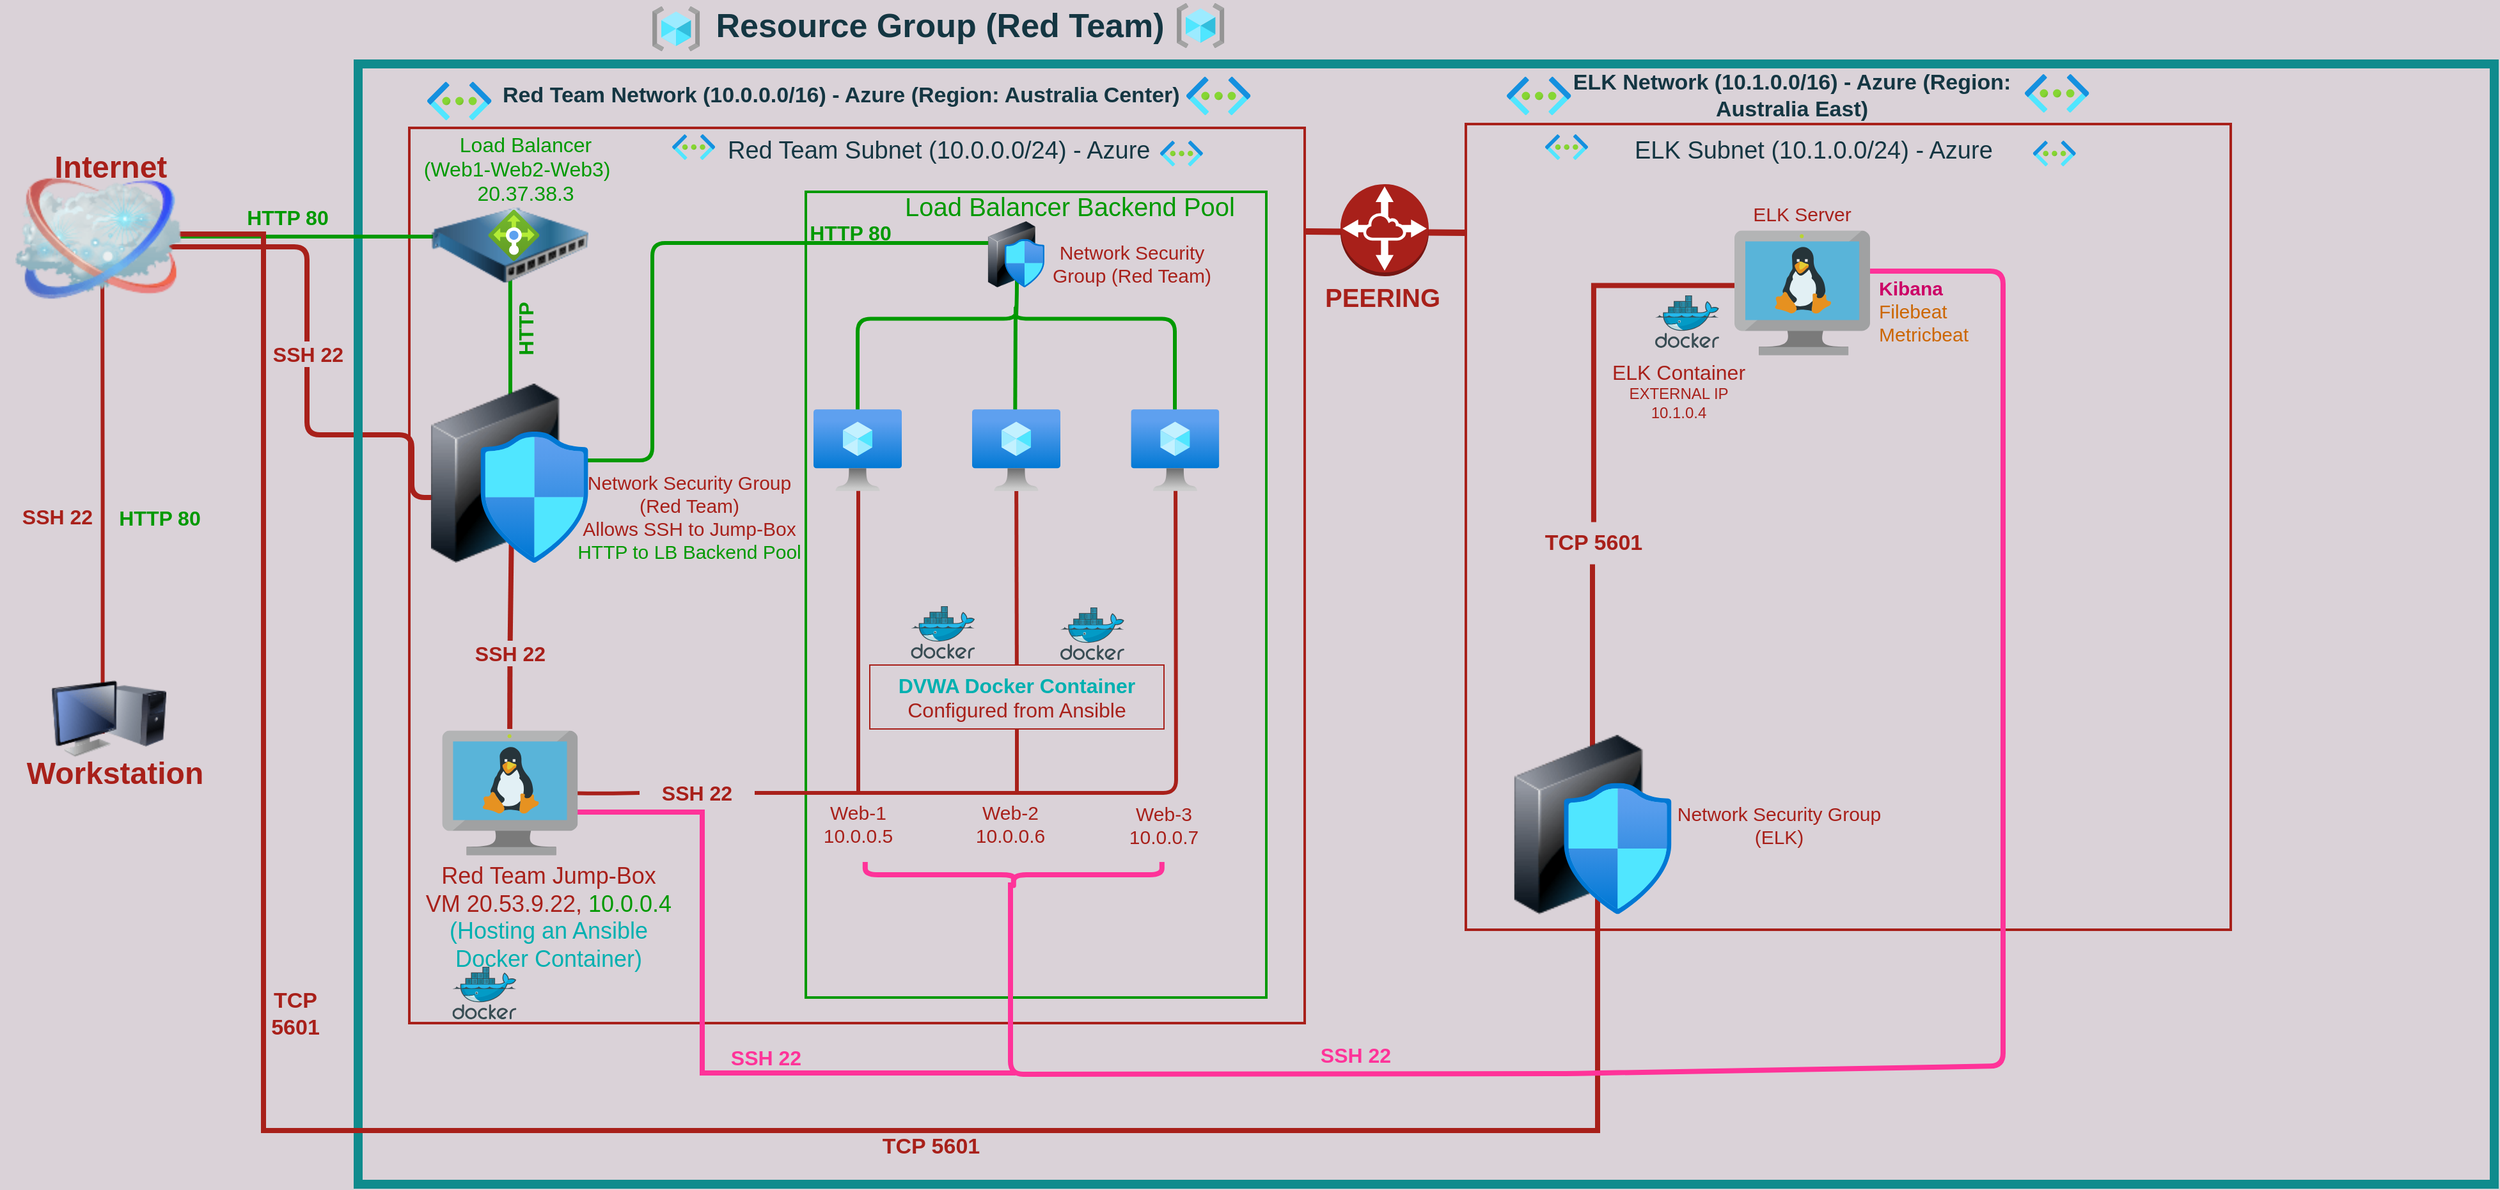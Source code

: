 <mxfile version="15.0.6" type="device"><diagram name="Page-1" id="822b0af5-4adb-64df-f703-e8dfc1f81529"><mxGraphModel dx="1426" dy="801" grid="0" gridSize="10" guides="1" tooltips="1" connect="1" arrows="1" fold="1" page="1" pageScale="1" pageWidth="1100" pageHeight="850" background="#DAD2D8" math="0" shadow="0"><root><mxCell id="0"/><mxCell id="1" parent="0"/><mxCell id="7EcsD-No5fz2OH6fAmy--3" style="edgeStyle=orthogonalEdgeStyle;rounded=0;sketch=0;orthogonalLoop=1;jettySize=auto;html=1;strokeWidth=3;startArrow=none;startFill=0;strokeColor=#A8201A;fontColor=#143642;labelBackgroundColor=#DAD2D8;exitX=0.446;exitY=-0.127;exitDx=0;exitDy=0;exitPerimeter=0;endArrow=none;endFill=0;" parent="1" source="7EcsD-No5fz2OH6fAmy--156" edge="1"><mxGeometry relative="1" as="geometry"><mxPoint x="80" y="200" as="targetPoint"/></mxGeometry></mxCell><mxCell id="7EcsD-No5fz2OH6fAmy--1" value="" style="image;html=1;image=img/lib/clip_art/computers/Monitor_Tower_128x128.png;rounded=0;sketch=0;fillColor=#FAE5C7;strokeColor=#0F8B8D;fontColor=#143642;labelBackgroundColor=#DAD2D8;" parent="1" vertex="1"><mxGeometry x="40" y="522" width="90" height="100" as="geometry"/></mxCell><mxCell id="7EcsD-No5fz2OH6fAmy--146" style="edgeStyle=orthogonalEdgeStyle;curved=0;rounded=1;sketch=0;orthogonalLoop=1;jettySize=auto;html=1;fontColor=#A8201A;strokeColor=#A8201A;strokeWidth=4;fillColor=#FAE5C7;startArrow=none;" parent="1" source="7EcsD-No5fz2OH6fAmy--126" target="7EcsD-No5fz2OH6fAmy--133" edge="1"><mxGeometry relative="1" as="geometry"><mxPoint x="140" y="203.067" as="sourcePoint"/><mxPoint x="322" y="426" as="targetPoint"/><Array as="points"><mxPoint x="240" y="350"/><mxPoint x="322" y="350"/><mxPoint x="322" y="399"/></Array></mxGeometry></mxCell><mxCell id="7EcsD-No5fz2OH6fAmy--4" value="" style="rounded=0;whiteSpace=wrap;html=1;sketch=0;fillColor=none;strokeWidth=7;strokeColor=#0F8B8D;fontColor=#143642;" parent="1" vertex="1"><mxGeometry x="280" y="60" width="1670" height="876" as="geometry"/></mxCell><mxCell id="7EcsD-No5fz2OH6fAmy--6" value="" style="rounded=0;whiteSpace=wrap;html=1;sketch=0;strokeWidth=2;fillColor=none;fontColor=#143642;strokeColor=#A8201A;" parent="1" vertex="1"><mxGeometry x="320" y="110" width="700" height="700" as="geometry"/></mxCell><mxCell id="7EcsD-No5fz2OH6fAmy--11" value="&lt;font size=&quot;1&quot;&gt;&lt;b style=&quot;font-size: 26px&quot;&gt;Resource Group (Red Team)&lt;/b&gt;&lt;/font&gt;" style="text;html=1;strokeColor=none;fillColor=none;align=center;verticalAlign=middle;whiteSpace=wrap;rounded=0;sketch=0;fontColor=#143642;" parent="1" vertex="1"><mxGeometry x="430" y="10" width="610" height="40" as="geometry"/></mxCell><mxCell id="7EcsD-No5fz2OH6fAmy--12" value="" style="aspect=fixed;html=1;points=[];align=center;image;fontSize=12;image=img/lib/azure2/general/Resource_Groups.svg;rounded=0;sketch=0;fillColor=#FAE5C7;strokeColor=#0F8B8D;fontColor=#143642;labelBackgroundColor=#DAD2D8;" parent="1" vertex="1"><mxGeometry x="920" y="12.5" width="37.19" height="35" as="geometry"/></mxCell><mxCell id="7EcsD-No5fz2OH6fAmy--13" value="" style="aspect=fixed;html=1;points=[];align=center;image;fontSize=12;image=img/lib/azure2/general/Resource_Groups.svg;rounded=0;sketch=0;fillColor=#FAE5C7;strokeColor=#0F8B8D;fontColor=#143642;labelBackgroundColor=#DAD2D8;" parent="1" vertex="1"><mxGeometry x="510" y="15" width="37.19" height="35" as="geometry"/></mxCell><mxCell id="7EcsD-No5fz2OH6fAmy--15" value="&lt;font&gt;&lt;span style=&quot;font-size: 17px&quot;&gt;&lt;b&gt;Red Team Network (10.0.0.0/16) - Azure (Region: Australia&amp;nbsp;Center)&lt;/b&gt;&lt;/span&gt;&lt;/font&gt;" style="text;html=1;strokeColor=none;fillColor=none;align=left;verticalAlign=middle;whiteSpace=wrap;rounded=0;sketch=0;fontColor=#143642;" parent="1" vertex="1"><mxGeometry x="391" y="60" width="553.88" height="50" as="geometry"/></mxCell><mxCell id="7EcsD-No5fz2OH6fAmy--16" value="" style="aspect=fixed;html=1;points=[];align=center;image;fontSize=12;image=img/lib/azure2/networking/Virtual_Networks.svg;rounded=0;sketch=0;fillColor=#FAE5C7;strokeColor=#0F8B8D;fontColor=#143642;labelBackgroundColor=#DAD2D8;" parent="1" vertex="1"><mxGeometry x="334.0" y="74" width="50.25" height="30" as="geometry"/></mxCell><mxCell id="7EcsD-No5fz2OH6fAmy--17" value="" style="aspect=fixed;html=1;points=[];align=center;image;fontSize=12;image=img/lib/azure2/networking/Virtual_Networks.svg;rounded=0;sketch=0;fillColor=#FAE5C7;strokeColor=#0F8B8D;fontColor=#143642;labelBackgroundColor=#DAD2D8;" parent="1" vertex="1"><mxGeometry x="927.44" y="70" width="50.25" height="30" as="geometry"/></mxCell><mxCell id="7EcsD-No5fz2OH6fAmy--18" value="&lt;font style=&quot;font-size: 19px&quot;&gt;Red Team Subnet (10.0.0.0/24) - Azure&lt;/font&gt;" style="text;whiteSpace=wrap;html=1;fontColor=#143642;" parent="1" vertex="1"><mxGeometry x="567.44" y="110" width="360" height="30" as="geometry"/></mxCell><mxCell id="7EcsD-No5fz2OH6fAmy--20" value="" style="aspect=fixed;html=1;points=[];align=center;image;fontSize=12;image=img/lib/azure2/networking/Virtual_Networks.svg;rounded=0;sketch=0;fillColor=#FAE5C7;strokeColor=#0F8B8D;fontColor=#143642;labelBackgroundColor=#DAD2D8;" parent="1" vertex="1"><mxGeometry x="525.56" y="115" width="33.5" height="20" as="geometry"/></mxCell><mxCell id="7EcsD-No5fz2OH6fAmy--21" value="" style="aspect=fixed;html=1;points=[];align=center;image;fontSize=12;image=img/lib/azure2/networking/Virtual_Networks.svg;rounded=0;sketch=0;fillColor=#FAE5C7;strokeColor=#0F8B8D;fontColor=#143642;labelBackgroundColor=#DAD2D8;" parent="1" vertex="1"><mxGeometry x="906.94" y="120" width="33.5" height="20" as="geometry"/></mxCell><object label="" id="7EcsD-No5fz2OH6fAmy--37"><mxCell style="edgeStyle=orthogonalEdgeStyle;curved=0;rounded=1;sketch=0;orthogonalLoop=1;jettySize=auto;html=1;strokeWidth=3;startArrow=none;startFill=0;endArrow=none;endFill=0;startSize=11;endSize=12;targetPerimeterSpacing=-3;sourcePerimeterSpacing=0;fontColor=#143642;fillColor=#FAE5C7;labelBackgroundColor=#DAD2D8;strokeColor=#009900;" parent="1" edge="1"><mxGeometry relative="1" as="geometry"><mxPoint x="338.59" y="195" as="sourcePoint"/><mxPoint x="141" y="195" as="targetPoint"/><Array as="points"><mxPoint x="300" y="195"/><mxPoint x="300" y="195"/></Array></mxGeometry></mxCell></object><mxCell id="7EcsD-No5fz2OH6fAmy--39" value="&lt;font style=&quot;font-size: 15px&quot;&gt;&lt;font color=&quot;#a8201a&quot;&gt;Network Security Group (Red Team)&lt;/font&gt;&lt;br&gt;&lt;font color=&quot;#a8201a&quot;&gt;Allows SSH to Jump-Box&lt;/font&gt;&lt;br&gt;&lt;font color=&quot;#009900&quot;&gt;HTTP to LB Backend Pool&lt;/font&gt;&lt;br&gt;&lt;/font&gt;" style="text;html=1;strokeColor=none;align=center;verticalAlign=middle;whiteSpace=wrap;rounded=0;sketch=0;fontColor=#143642;" parent="1" vertex="1"><mxGeometry x="442.27" y="344" width="194.09" height="140" as="geometry"/></mxCell><mxCell id="7EcsD-No5fz2OH6fAmy--40" style="edgeStyle=orthogonalEdgeStyle;curved=0;rounded=1;sketch=0;orthogonalLoop=1;jettySize=auto;html=1;startArrow=none;startFill=0;endArrow=none;endFill=0;startSize=11;endSize=12;sourcePerimeterSpacing=-54;targetPerimeterSpacing=-2;strokeWidth=3;fontColor=#143642;fillColor=#FAE5C7;labelBackgroundColor=#DAD2D8;strokeColor=#009900;" parent="1" edge="1"><mxGeometry relative="1" as="geometry"><mxPoint x="399.0" y="324" as="targetPoint"/><mxPoint x="398.87" y="191" as="sourcePoint"/><Array as="points"><mxPoint x="399" y="230"/><mxPoint x="399" y="230"/></Array></mxGeometry></mxCell><mxCell id="7EcsD-No5fz2OH6fAmy--48" value="" style="group;fontColor=#143642;" parent="1" vertex="1" connectable="0"><mxGeometry x="337.44" y="147" width="122.56" height="110" as="geometry"/></mxCell><mxCell id="7EcsD-No5fz2OH6fAmy--49" value="" style="image;html=1;image=img/lib/clip_art/networking/power_distribution_unit_128x128.png;rounded=0;sketch=0;fillColor=#FAE5C7;strokeColor=#0F8B8D;fontColor=#143642;labelBackgroundColor=#DAD2D8;" parent="7EcsD-No5fz2OH6fAmy--48" vertex="1"><mxGeometry width="122.56" height="110" as="geometry"/></mxCell><mxCell id="7EcsD-No5fz2OH6fAmy--50" value="" style="aspect=fixed;html=1;points=[];align=center;image;fontSize=12;image=img/lib/azure2/networking/Load_Balancers.svg;rounded=0;sketch=0;fillColor=#FAE5C7;strokeColor=#0F8B8D;fontColor=#143642;labelBackgroundColor=#DAD2D8;" parent="7EcsD-No5fz2OH6fAmy--48" vertex="1"><mxGeometry x="44.28" y="27" width="40" height="40" as="geometry"/></mxCell><mxCell id="7EcsD-No5fz2OH6fAmy--59" value="" style="rounded=0;whiteSpace=wrap;html=1;sketch=0;fillColor=none;strokeWidth=2;fontColor=#143642;strokeColor=#009900;" parent="1" vertex="1"><mxGeometry x="630" y="160" width="360" height="630" as="geometry"/></mxCell><mxCell id="7EcsD-No5fz2OH6fAmy--60" value="&lt;font style=&quot;font-size: 20px&quot; color=&quot;#009900&quot;&gt;Load Balancer Backend Pool&lt;/font&gt;" style="text;html=1;strokeColor=none;fillColor=none;align=center;verticalAlign=middle;whiteSpace=wrap;rounded=0;sketch=0;fontColor=#143642;" parent="1" vertex="1"><mxGeometry x="600" y="161" width="472.56" height="20" as="geometry"/></mxCell><mxCell id="7EcsD-No5fz2OH6fAmy--90" style="edgeStyle=orthogonalEdgeStyle;curved=0;rounded=1;sketch=0;jumpSize=9;orthogonalLoop=1;jettySize=auto;html=1;endArrow=none;endFill=0;startSize=9;endSize=6;targetPerimeterSpacing=23;strokeWidth=3;strokeColor=#A8201A;fontColor=#143642;labelBackgroundColor=#DAD2D8;startArrow=none;" parent="1" source="7EcsD-No5fz2OH6fAmy--134" edge="1"><mxGeometry relative="1" as="geometry"><mxPoint x="437.72" y="630.04" as="sourcePoint"/><mxPoint x="919" y="380" as="targetPoint"/></mxGeometry></mxCell><mxCell id="7EcsD-No5fz2OH6fAmy--96" value="" style="shape=curlyBracket;whiteSpace=wrap;html=1;rounded=1;flipH=1;sketch=0;fontColor=#143642;strokeWidth=3;rotation=-90;size=0.122;fillColor=#009900;strokeColor=#009900;" parent="1" vertex="1"><mxGeometry x="748.25" y="170.25" width="92.5" height="248" as="geometry"/></mxCell><mxCell id="7EcsD-No5fz2OH6fAmy--98" style="edgeStyle=orthogonalEdgeStyle;curved=0;rounded=1;sketch=0;orthogonalLoop=1;jettySize=auto;html=1;entryX=0.1;entryY=0.5;entryDx=0;entryDy=0;entryPerimeter=0;fontColor=#143642;strokeWidth=3;fillColor=#FAE5C7;endArrow=none;endFill=0;labelBackgroundColor=#DAD2D8;strokeColor=#009900;" parent="1" edge="1"><mxGeometry relative="1" as="geometry"><mxPoint x="458" y="370.04" as="sourcePoint"/><mxPoint x="794.5" y="257.25" as="targetPoint"/><Array as="points"><mxPoint x="510" y="370"/><mxPoint x="510" y="200"/><mxPoint x="795" y="200"/><mxPoint x="795" y="240"/></Array></mxGeometry></mxCell><mxCell id="7EcsD-No5fz2OH6fAmy--106" value="" style="endArrow=none;html=1;fontColor=#143642;strokeWidth=3;fillColor=#FAE5C7;labelBackgroundColor=#DAD2D8;strokeColor=#009900;" parent="1" edge="1"><mxGeometry width="50" height="50" relative="1" as="geometry"><mxPoint x="793.633" y="338" as="sourcePoint"/><mxPoint x="794" y="250" as="targetPoint"/></mxGeometry></mxCell><mxCell id="7EcsD-No5fz2OH6fAmy--107" value="" style="endArrow=none;html=1;fontColor=#143642;strokeColor=#A8201A;strokeWidth=3;fillColor=#FAE5C7;labelBackgroundColor=#DAD2D8;startArrow=none;" parent="1" source="7EcsD-No5fz2OH6fAmy--153" target="7EcsD-No5fz2OH6fAmy--110" edge="1"><mxGeometry width="50" height="50" relative="1" as="geometry"><mxPoint x="795" y="630" as="sourcePoint"/><mxPoint x="798.25" y="400" as="targetPoint"/></mxGeometry></mxCell><mxCell id="7EcsD-No5fz2OH6fAmy--108" value="" style="endArrow=none;html=1;fontColor=#143642;strokeColor=#A8201A;strokeWidth=3;fillColor=#FAE5C7;labelBackgroundColor=#DAD2D8;" parent="1" edge="1"><mxGeometry width="50" height="50" relative="1" as="geometry"><mxPoint x="671" y="630" as="sourcePoint"/><mxPoint x="671" y="390" as="targetPoint"/></mxGeometry></mxCell><mxCell id="ZQ7K0Y-c0ayzpKiLojqG-22" style="edgeStyle=orthogonalEdgeStyle;rounded=0;orthogonalLoop=1;jettySize=auto;html=1;strokeColor=#FF3399;strokeWidth=4;exitX=0.984;exitY=0.541;exitDx=0;exitDy=0;exitPerimeter=0;endArrow=none;endFill=0;" edge="1" parent="1"><mxGeometry relative="1" as="geometry"><mxPoint x="794" y="849" as="targetPoint"/><mxPoint x="445.024" y="634.998" as="sourcePoint"/><Array as="points"><mxPoint x="445" y="645"/><mxPoint x="549" y="645"/><mxPoint x="549" y="849"/></Array></mxGeometry></mxCell><mxCell id="7EcsD-No5fz2OH6fAmy--109" value="" style="aspect=fixed;html=1;points=[];align=center;image;fontSize=12;image=img/lib/azure2/compute/Virtual_Machine.svg;rounded=0;sketch=0;strokeWidth=2;fillColor=#FAE5C7;strokeColor=#0F8B8D;fontColor=#143642;labelBackgroundColor=#DAD2D8;" parent="1" vertex="1"><mxGeometry x="636" y="330" width="69" height="64" as="geometry"/></mxCell><mxCell id="7EcsD-No5fz2OH6fAmy--110" value="" style="aspect=fixed;html=1;points=[];align=center;image;fontSize=12;image=img/lib/azure2/compute/Virtual_Machine.svg;rounded=0;sketch=0;strokeWidth=2;fillColor=#FAE5C7;strokeColor=#0F8B8D;fontColor=#143642;labelBackgroundColor=#DAD2D8;" parent="1" vertex="1"><mxGeometry x="760" y="330" width="69" height="64" as="geometry"/></mxCell><mxCell id="7EcsD-No5fz2OH6fAmy--111" value="" style="aspect=fixed;html=1;points=[];align=center;image;fontSize=12;image=img/lib/azure2/compute/Virtual_Machine.svg;rounded=0;sketch=0;strokeWidth=2;fillColor=#FAE5C7;strokeColor=#0F8B8D;fontColor=#143642;labelBackgroundColor=#DAD2D8;" parent="1" vertex="1"><mxGeometry x="884.19" y="330" width="69" height="64" as="geometry"/></mxCell><mxCell id="7EcsD-No5fz2OH6fAmy--112" value="" style="aspect=fixed;html=1;points=[];align=center;image;fontSize=12;image=img/lib/mscae/Docker.svg;rounded=0;sketch=0;fontColor=#143642;strokeColor=#0F8B8D;strokeWidth=3;fillColor=#FAE5C7;labelBackgroundColor=#DAD2D8;" parent="1" vertex="1"><mxGeometry x="712.19" y="484" width="50" height="41" as="geometry"/></mxCell><mxCell id="7EcsD-No5fz2OH6fAmy--113" value="" style="aspect=fixed;html=1;points=[];align=center;image;fontSize=12;image=img/lib/mscae/Docker.svg;rounded=0;sketch=0;fontColor=#143642;strokeColor=#0F8B8D;strokeWidth=3;fillColor=#FAE5C7;labelBackgroundColor=#DAD2D8;" parent="1" vertex="1"><mxGeometry x="829" y="485" width="50" height="41" as="geometry"/></mxCell><mxCell id="7EcsD-No5fz2OH6fAmy--115" value="&lt;font style=&quot;font-size: 16px&quot; color=&quot;#009900&quot;&gt;Load Balancer&lt;br&gt;(Web1-Web2-Web3)&amp;nbsp; &amp;nbsp; 20.37.38.3&lt;/font&gt;" style="text;whiteSpace=wrap;html=1;fontColor=#143642;align=center;" parent="1" vertex="1"><mxGeometry x="311" y="107" width="200" height="64" as="geometry"/></mxCell><mxCell id="7EcsD-No5fz2OH6fAmy--121" value="&lt;font style=&quot;font-size: 16px&quot; color=&quot;#009900&quot;&gt;&lt;b&gt;HTTP 80&lt;/b&gt;&lt;/font&gt;" style="text;html=1;strokeColor=none;fillColor=none;align=center;verticalAlign=middle;whiteSpace=wrap;rounded=0;sketch=0;fontColor=#143642;" parent="1" vertex="1"><mxGeometry x="190" y="170.25" width="70" height="20" as="geometry"/></mxCell><mxCell id="7EcsD-No5fz2OH6fAmy--124" value="&lt;font style=&quot;font-size: 16px&quot; color=&quot;#009900&quot;&gt;&lt;b&gt;HTTP&lt;/b&gt;&lt;/font&gt;" style="text;html=1;strokeColor=none;fillColor=none;align=center;verticalAlign=middle;whiteSpace=wrap;rounded=0;sketch=0;fontColor=#143642;rotation=-90;" parent="1" vertex="1"><mxGeometry x="391" y="257" width="40" height="20" as="geometry"/></mxCell><mxCell id="7EcsD-No5fz2OH6fAmy--125" value="&lt;font style=&quot;font-size: 16px&quot; color=&quot;#009900&quot;&gt;&lt;b&gt;HTTP 80&lt;/b&gt;&lt;/font&gt;" style="text;html=1;strokeColor=none;fillColor=none;align=center;verticalAlign=middle;whiteSpace=wrap;rounded=0;sketch=0;fontColor=#143642;" parent="1" vertex="1"><mxGeometry x="610" y="182" width="110" height="20" as="geometry"/></mxCell><mxCell id="7EcsD-No5fz2OH6fAmy--129" value="" style="endArrow=none;html=1;fontColor=#A8201A;fillColor=#FAE5C7;strokeWidth=4;strokeColor=#A8201A;startArrow=none;" parent="1" source="7EcsD-No5fz2OH6fAmy--128" edge="1"><mxGeometry width="50" height="50" relative="1" as="geometry"><mxPoint x="398.571" y="580" as="sourcePoint"/><mxPoint x="400" y="420" as="targetPoint"/></mxGeometry></mxCell><mxCell id="7EcsD-No5fz2OH6fAmy--130" value="" style="group;fontColor=#143642;" parent="1" vertex="1" connectable="0"><mxGeometry x="322" y="310" width="138" height="140" as="geometry"/></mxCell><mxCell id="7EcsD-No5fz2OH6fAmy--131" value="" style="group;fontColor=#143642;" parent="7EcsD-No5fz2OH6fAmy--130" vertex="1" connectable="0"><mxGeometry width="138" height="140" as="geometry"/></mxCell><mxCell id="7EcsD-No5fz2OH6fAmy--132" value="" style="image;html=1;image=img/lib/clip_art/networking/Firewall_128x128.png;rounded=1;shadow=0;comic=0;strokeWidth=2;fontSize=22;labelPosition=center;verticalLabelPosition=top;align=center;verticalAlign=bottom;fillColor=#FAE5C7;strokeColor=#0F8B8D;fontColor=#143642;labelBackgroundColor=#DAD2D8;" parent="7EcsD-No5fz2OH6fAmy--131" vertex="1"><mxGeometry width="138" height="140" as="geometry"/></mxCell><mxCell id="7EcsD-No5fz2OH6fAmy--133" value="" style="aspect=fixed;html=1;points=[];align=center;image;fontSize=12;image=img/lib/azure2/networking/Network_Security_Groups.svg;rounded=0;sketch=0;fillColor=#FAE5C7;strokeColor=#0F8B8D;fontColor=#143642;labelBackgroundColor=#DAD2D8;" parent="7EcsD-No5fz2OH6fAmy--131" vertex="1"><mxGeometry x="53.57" y="37.5" width="84.43" height="102.5" as="geometry"/></mxCell><mxCell id="7EcsD-No5fz2OH6fAmy--138" value="&lt;font style=&quot;font-size: 18px&quot;&gt;Red Team Jump-Box &lt;br&gt;VM 20.53.9.22, &lt;font color=&quot;#009900&quot; style=&quot;font-size: 18px&quot;&gt;10.0.0.4&lt;br&gt;&lt;/font&gt;&lt;font color=&quot;#00b0b0&quot;&gt;(Hosting an Ansible Docker Container)&lt;/font&gt;&lt;/font&gt;" style="text;whiteSpace=wrap;html=1;fontColor=#A8201A;align=center;" parent="1" vertex="1"><mxGeometry x="329" y="677.52" width="200" height="82.48" as="geometry"/></mxCell><mxCell id="7EcsD-No5fz2OH6fAmy--128" value="&lt;font style=&quot;font-size: 16px&quot;&gt;&lt;b&gt;SSH 22&lt;/b&gt;&lt;/font&gt;" style="text;html=1;align=center;verticalAlign=middle;whiteSpace=wrap;rounded=0;sketch=0;fontColor=#A8201A;" parent="1" vertex="1"><mxGeometry x="353.72" y="511" width="90" height="20" as="geometry"/></mxCell><mxCell id="7EcsD-No5fz2OH6fAmy--140" value="" style="endArrow=none;html=1;fontColor=#A8201A;fillColor=#FAE5C7;strokeWidth=4;strokeColor=#A8201A;" parent="1" target="7EcsD-No5fz2OH6fAmy--128" edge="1"><mxGeometry width="50" height="50" relative="1" as="geometry"><mxPoint x="398.571" y="580" as="sourcePoint"/><mxPoint x="400" y="420" as="targetPoint"/></mxGeometry></mxCell><mxCell id="7EcsD-No5fz2OH6fAmy--134" value="&lt;font style=&quot;font-size: 16px&quot;&gt;&lt;b&gt;SSH 22&lt;/b&gt;&lt;/font&gt;" style="text;html=1;align=center;verticalAlign=middle;whiteSpace=wrap;rounded=0;sketch=0;fontColor=#A8201A;" parent="1" vertex="1"><mxGeometry x="500.0" y="620" width="90" height="20" as="geometry"/></mxCell><mxCell id="7EcsD-No5fz2OH6fAmy--142" value="" style="edgeStyle=orthogonalEdgeStyle;curved=0;rounded=1;sketch=0;jumpSize=9;orthogonalLoop=1;jettySize=auto;html=1;endArrow=none;endFill=0;startSize=9;endSize=6;sourcePerimeterSpacing=10;strokeWidth=3;strokeColor=#A8201A;fontColor=#143642;labelBackgroundColor=#DAD2D8;" parent="1" target="7EcsD-No5fz2OH6fAmy--134" edge="1"><mxGeometry relative="1" as="geometry"><mxPoint x="437.72" y="630.04" as="sourcePoint"/><mxPoint x="919" y="380" as="targetPoint"/></mxGeometry></mxCell><mxCell id="7EcsD-No5fz2OH6fAmy--126" value="&lt;font style=&quot;font-size: 16px&quot;&gt;&lt;b&gt;SSH 22&lt;/b&gt;&lt;/font&gt;" style="text;html=1;align=center;verticalAlign=middle;whiteSpace=wrap;rounded=0;sketch=0;fontColor=#A8201A;" parent="1" vertex="1"><mxGeometry x="196" y="277" width="90" height="20" as="geometry"/></mxCell><mxCell id="7EcsD-No5fz2OH6fAmy--149" value="&lt;font style=&quot;font-size: 16px&quot;&gt;&lt;b&gt;SSH 22&lt;/b&gt;&lt;/font&gt;" style="text;html=1;align=center;verticalAlign=middle;whiteSpace=wrap;rounded=0;sketch=0;fontColor=#A8201A;" parent="1" vertex="1"><mxGeometry y="404" width="90" height="20" as="geometry"/></mxCell><mxCell id="7EcsD-No5fz2OH6fAmy--150" value="&lt;font style=&quot;font-size: 16px&quot; color=&quot;#009900&quot;&gt;&lt;b&gt;HTTP 80&lt;/b&gt;&lt;/font&gt;" style="text;html=1;strokeColor=none;fillColor=none;align=center;verticalAlign=middle;whiteSpace=wrap;rounded=0;sketch=0;fontColor=#143642;" parent="1" vertex="1"><mxGeometry x="90" y="405" width="70" height="20" as="geometry"/></mxCell><mxCell id="7EcsD-No5fz2OH6fAmy--153" value="&lt;font size=&quot;1&quot; color=&quot;#00b0b0&quot;&gt;&lt;b style=&quot;font-size: 16px&quot;&gt;DVWA Dock&lt;/b&gt;&lt;b style=&quot;font-size: 16px&quot;&gt;er Container&lt;br&gt;&lt;/b&gt;&lt;/font&gt;&lt;font style=&quot;font-size: 16px&quot;&gt;Configured from Ansible&lt;/font&gt;&lt;font size=&quot;1&quot; color=&quot;#00b0b0&quot;&gt;&lt;b style=&quot;font-size: 16px&quot;&gt;&lt;br&gt;&lt;/b&gt;&lt;/font&gt;" style="text;whiteSpace=wrap;html=1;fontColor=#A8201A;align=center;strokeColor=#A8201A;" parent="1" vertex="1"><mxGeometry x="680" y="530" width="230" height="50" as="geometry"/></mxCell><mxCell id="7EcsD-No5fz2OH6fAmy--154" value="" style="endArrow=none;html=1;fontColor=#143642;strokeColor=#A8201A;strokeWidth=3;fillColor=#FAE5C7;labelBackgroundColor=#DAD2D8;" parent="1" target="7EcsD-No5fz2OH6fAmy--153" edge="1"><mxGeometry width="50" height="50" relative="1" as="geometry"><mxPoint x="795" y="630" as="sourcePoint"/><mxPoint x="794.56" y="394" as="targetPoint"/></mxGeometry></mxCell><mxCell id="7EcsD-No5fz2OH6fAmy--155" value="&lt;font size=&quot;1&quot;&gt;&lt;b style=&quot;font-size: 24px&quot;&gt;Internet&amp;nbsp;&lt;/b&gt;&lt;/font&gt;" style="text;html=1;strokeColor=none;fillColor=none;align=center;verticalAlign=middle;whiteSpace=wrap;rounded=0;sketch=0;fontColor=#A8201A;" parent="1" vertex="1"><mxGeometry x="20" y="121" width="140" height="40" as="geometry"/></mxCell><mxCell id="7EcsD-No5fz2OH6fAmy--156" value="&lt;font size=&quot;1&quot;&gt;&lt;b style=&quot;font-size: 24px&quot;&gt;Workstation&lt;/b&gt;&lt;/font&gt;" style="text;html=1;strokeColor=none;fillColor=none;align=center;verticalAlign=middle;whiteSpace=wrap;rounded=0;sketch=0;fontColor=#A8201A;" parent="1" vertex="1"><mxGeometry y="590" width="180" height="50" as="geometry"/></mxCell><mxCell id="7EcsD-No5fz2OH6fAmy--157" value="" style="aspect=fixed;html=1;points=[];align=center;image;fontSize=12;image=img/lib/mscae/VM_Linux.svg;rounded=0;sketch=0;fontColor=#143642;strokeColor=#0F8B8D;strokeWidth=3;fillColor=#FAE5C7;labelBackgroundColor=#DAD2D8;" parent="1" vertex="1"><mxGeometry x="345.72" y="581.24" width="106" height="97.52" as="geometry"/></mxCell><mxCell id="7EcsD-No5fz2OH6fAmy--160" value="&lt;div style=&quot;font-size: 15px&quot;&gt;&lt;font style=&quot;font-size: 15px&quot;&gt;Web-3&lt;/font&gt;&lt;/div&gt;&lt;div style=&quot;font-size: 15px&quot;&gt;10.0.0.7&lt;/div&gt;" style="text;html=1;strokeColor=none;fillColor=none;align=center;verticalAlign=middle;whiteSpace=wrap;rounded=0;sketch=0;fontColor=#A8201A;strokeWidth=2;" parent="1" vertex="1"><mxGeometry x="867.38" y="630" width="85.81" height="50" as="geometry"/></mxCell><mxCell id="7EcsD-No5fz2OH6fAmy--161" value="&lt;font style=&quot;font-size: 15px&quot;&gt;Web-2&lt;br&gt;10.0.0.6&lt;/font&gt;" style="text;whiteSpace=wrap;html=1;fontColor=#A8201A;align=center;" parent="1" vertex="1"><mxGeometry x="755" y="630" width="70" height="40" as="geometry"/></mxCell><mxCell id="7EcsD-No5fz2OH6fAmy--162" value="&lt;font style=&quot;font-size: 15px&quot;&gt;Web-1&lt;br&gt;10.0.0.5&lt;/font&gt;" style="text;whiteSpace=wrap;html=1;fontColor=#A8201A;align=center;" parent="1" vertex="1"><mxGeometry x="636" y="630" width="70" height="40" as="geometry"/></mxCell><mxCell id="7EcsD-No5fz2OH6fAmy--164" value="" style="aspect=fixed;html=1;points=[];align=center;image;fontSize=12;image=img/lib/mscae/Docker.svg;rounded=0;sketch=0;fontColor=#143642;strokeColor=#0F8B8D;strokeWidth=3;fillColor=#FAE5C7;labelBackgroundColor=#DAD2D8;" parent="1" vertex="1"><mxGeometry x="353.72" y="766" width="50" height="41" as="geometry"/></mxCell><mxCell id="7EcsD-No5fz2OH6fAmy--148" value="" style="edgeStyle=orthogonalEdgeStyle;curved=0;rounded=1;sketch=0;orthogonalLoop=1;jettySize=auto;html=1;fontColor=#A8201A;strokeColor=#A8201A;strokeWidth=4;fillColor=#FAE5C7;endArrow=none;" parent="1" target="7EcsD-No5fz2OH6fAmy--126" edge="1"><mxGeometry relative="1" as="geometry"><mxPoint x="130" y="203" as="sourcePoint"/><mxPoint x="375.57" y="399" as="targetPoint"/><Array as="points"><mxPoint x="240" y="203"/></Array></mxGeometry></mxCell><mxCell id="Sqdm2Y7lqdHEx9EakFv_-1" value="" style="group;fontColor=#143642;" parent="1" vertex="1" connectable="0"><mxGeometry x="761" y="183" width="62.81" height="51.75" as="geometry"/></mxCell><mxCell id="Sqdm2Y7lqdHEx9EakFv_-2" value="" style="group;fontColor=#143642;" parent="Sqdm2Y7lqdHEx9EakFv_-1" vertex="1" connectable="0"><mxGeometry width="62.81" height="51.75" as="geometry"/></mxCell><mxCell id="Sqdm2Y7lqdHEx9EakFv_-3" value="" style="image;html=1;image=img/lib/clip_art/networking/Firewall_128x128.png;rounded=1;shadow=0;comic=0;strokeWidth=2;fontSize=22;labelPosition=center;verticalLabelPosition=top;align=center;verticalAlign=bottom;fillColor=#FAE5C7;strokeColor=#0F8B8D;fontColor=#143642;labelBackgroundColor=#DAD2D8;" parent="Sqdm2Y7lqdHEx9EakFv_-2" vertex="1"><mxGeometry width="62.81" height="51.75" as="geometry"/></mxCell><mxCell id="Sqdm2Y7lqdHEx9EakFv_-4" value="" style="aspect=fixed;html=1;points=[];align=center;image;fontSize=12;image=img/lib/azure2/networking/Network_Security_Groups.svg;rounded=0;sketch=0;fillColor=#FAE5C7;strokeColor=#0F8B8D;fontColor=#143642;labelBackgroundColor=#DAD2D8;" parent="Sqdm2Y7lqdHEx9EakFv_-2" vertex="1"><mxGeometry x="24.382" y="13.862" width="31.209" height="37.888" as="geometry"/></mxCell><mxCell id="Sqdm2Y7lqdHEx9EakFv_-5" value="&lt;font style=&quot;font-size: 15px&quot;&gt;&lt;font color=&quot;#a8201a&quot;&gt;Network Security Group (Red Team)&lt;/font&gt;&lt;br&gt;&lt;/font&gt;" style="text;html=1;strokeColor=none;align=center;verticalAlign=middle;whiteSpace=wrap;rounded=0;sketch=0;fontColor=#143642;" parent="1" vertex="1"><mxGeometry x="820.06" y="181" width="129.94" height="69" as="geometry"/></mxCell><mxCell id="baois8xPKw4zDN_wuXfx-3" value="" style="rounded=0;whiteSpace=wrap;html=1;sketch=0;strokeWidth=2;fillColor=none;fontColor=#143642;strokeColor=#A8201A;" parent="1" vertex="1"><mxGeometry x="1146" y="107" width="598" height="630" as="geometry"/></mxCell><mxCell id="baois8xPKw4zDN_wuXfx-6" value="&lt;font size=&quot;1&quot;&gt;&lt;b style=&quot;font-size: 20px&quot;&gt;PEERING&lt;/b&gt;&lt;/font&gt;" style="text;html=1;align=center;verticalAlign=middle;whiteSpace=wrap;rounded=0;sketch=0;fontColor=#A8201A;" parent="1" vertex="1"><mxGeometry x="1036" y="232" width="90" height="20" as="geometry"/></mxCell><mxCell id="baois8xPKw4zDN_wuXfx-7" value="" style="endArrow=none;html=1;entryX=0.011;entryY=0.148;entryDx=0;entryDy=0;entryPerimeter=0;strokeWidth=5;strokeColor=#A8201A;" parent="1" edge="1"><mxGeometry width="50" height="50" relative="1" as="geometry"><mxPoint x="1021" y="191" as="sourcePoint"/><mxPoint x="1147" y="192" as="targetPoint"/></mxGeometry></mxCell><mxCell id="baois8xPKw4zDN_wuXfx-10" value="" style="outlineConnect=0;dashed=0;verticalLabelPosition=bottom;verticalAlign=top;align=center;html=1;shape=mxgraph.aws3.vpc_peering;gradientColor=none;fillColor=#A8201A;" parent="1" vertex="1"><mxGeometry x="1048" y="154" width="69" height="72" as="geometry"/></mxCell><mxCell id="baois8xPKw4zDN_wuXfx-12" value="&lt;font&gt;&lt;span style=&quot;font-size: 17px&quot;&gt;&lt;b&gt;ELK Network (10.1.0.0/16) - Azure (Region: Australia East)&lt;/b&gt;&lt;/span&gt;&lt;/font&gt;" style="text;html=1;strokeColor=none;fillColor=none;align=center;verticalAlign=middle;whiteSpace=wrap;rounded=0;sketch=0;fontColor=#143642;" parent="1" vertex="1"><mxGeometry x="1215" y="60" width="372" height="50" as="geometry"/></mxCell><mxCell id="baois8xPKw4zDN_wuXfx-13" value="" style="aspect=fixed;html=1;points=[];align=center;image;fontSize=12;image=img/lib/azure2/networking/Virtual_Networks.svg;rounded=0;sketch=0;fillColor=#FAE5C7;strokeColor=#0F8B8D;fontColor=#143642;labelBackgroundColor=#DAD2D8;" parent="1" vertex="1"><mxGeometry x="1178" y="70" width="50.25" height="30" as="geometry"/></mxCell><mxCell id="baois8xPKw4zDN_wuXfx-14" value="" style="aspect=fixed;html=1;points=[];align=center;image;fontSize=12;image=img/lib/azure2/networking/Virtual_Networks.svg;rounded=0;sketch=0;fillColor=#FAE5C7;strokeColor=#0F8B8D;fontColor=#143642;labelBackgroundColor=#DAD2D8;" parent="1" vertex="1"><mxGeometry x="1583" y="68" width="50.25" height="30" as="geometry"/></mxCell><mxCell id="baois8xPKw4zDN_wuXfx-15" value="&lt;font style=&quot;font-size: 19px&quot;&gt;ELK Subnet (10.1.0.0/24) - Azure&lt;/font&gt;" style="text;whiteSpace=wrap;html=1;fontColor=#143642;" parent="1" vertex="1"><mxGeometry x="1276" y="110" width="360" height="30" as="geometry"/></mxCell><mxCell id="baois8xPKw4zDN_wuXfx-16" value="" style="aspect=fixed;html=1;points=[];align=center;image;fontSize=12;image=img/lib/azure2/networking/Virtual_Networks.svg;rounded=0;sketch=0;fillColor=#FAE5C7;strokeColor=#0F8B8D;fontColor=#143642;labelBackgroundColor=#DAD2D8;" parent="1" vertex="1"><mxGeometry x="1208" y="115" width="33.5" height="20" as="geometry"/></mxCell><mxCell id="baois8xPKw4zDN_wuXfx-17" value="" style="aspect=fixed;html=1;points=[];align=center;image;fontSize=12;image=img/lib/azure2/networking/Virtual_Networks.svg;rounded=0;sketch=0;fillColor=#FAE5C7;strokeColor=#0F8B8D;fontColor=#143642;labelBackgroundColor=#DAD2D8;" parent="1" vertex="1"><mxGeometry x="1589.38" y="120" width="33.5" height="20" as="geometry"/></mxCell><mxCell id="baois8xPKw4zDN_wuXfx-22" value="" style="aspect=fixed;html=1;points=[];align=center;image;fontSize=12;image=img/lib/mscae/VM_Linux.svg;rounded=0;sketch=0;fontColor=#143642;strokeColor=#0F8B8D;strokeWidth=3;fillColor=#FAE5C7;labelBackgroundColor=#DAD2D8;" parent="1" vertex="1"><mxGeometry x="1356" y="190.25" width="106" height="97.52" as="geometry"/></mxCell><mxCell id="baois8xPKw4zDN_wuXfx-23" style="edgeStyle=orthogonalEdgeStyle;rounded=0;orthogonalLoop=1;jettySize=auto;html=1;strokeColor=#A8201A;strokeWidth=4;endArrow=none;endFill=0;" parent="1" edge="1"><mxGeometry relative="1" as="geometry"><mxPoint x="1249" y="681" as="sourcePoint"/><Array as="points"><mxPoint x="1249" y="894"/><mxPoint x="206" y="894"/><mxPoint x="206" y="193"/></Array><mxPoint x="128" y="193" as="targetPoint"/></mxGeometry></mxCell><mxCell id="baois8xPKw4zDN_wuXfx-24" value="" style="aspect=fixed;html=1;points=[];align=center;image;fontSize=12;image=img/lib/mscae/Docker.svg;rounded=0;sketch=0;fontColor=#143642;strokeColor=#0F8B8D;strokeWidth=3;fillColor=#FAE5C7;labelBackgroundColor=#DAD2D8;" parent="1" vertex="1"><mxGeometry x="1294" y="241" width="50" height="41" as="geometry"/></mxCell><mxCell id="baois8xPKw4zDN_wuXfx-26" value="" style="shape=curlyBracket;whiteSpace=wrap;html=1;rounded=1;flipH=1;rotation=90;strokeWidth=4;fillColor=#FF3399;strokeColor=#FF3399;" parent="1" vertex="1"><mxGeometry x="782.41" y="578" width="20" height="232" as="geometry"/></mxCell><mxCell id="baois8xPKw4zDN_wuXfx-27" style="edgeStyle=orthogonalEdgeStyle;rounded=0;orthogonalLoop=1;jettySize=auto;html=1;entryX=0;entryY=0.441;entryDx=0;entryDy=0;entryPerimeter=0;endArrow=none;endFill=0;strokeColor=#A8201A;strokeWidth=4;startArrow=none;" parent="1" source="baois8xPKw4zDN_wuXfx-32" target="baois8xPKw4zDN_wuXfx-22" edge="1"><mxGeometry relative="1" as="geometry"><Array as="points"><mxPoint x="1246" y="233"/></Array></mxGeometry></mxCell><mxCell id="baois8xPKw4zDN_wuXfx-29" value="&lt;font style=&quot;font-size: 15px&quot;&gt;&lt;font color=&quot;#a8201a&quot;&gt;ELK Server&lt;/font&gt;&lt;br&gt;&lt;/font&gt;" style="text;html=1;strokeColor=none;align=center;verticalAlign=middle;whiteSpace=wrap;rounded=0;sketch=0;fontColor=#143642;" parent="1" vertex="1"><mxGeometry x="1311.96" y="161" width="194.09" height="32" as="geometry"/></mxCell><mxCell id="baois8xPKw4zDN_wuXfx-28" value="&lt;font style=&quot;font-size: 15px&quot;&gt;&lt;font color=&quot;#a8201a&quot;&gt;Network Security Group (ELK)&lt;/font&gt;&lt;br&gt;&lt;/font&gt;" style="text;html=1;strokeColor=none;align=center;verticalAlign=middle;whiteSpace=wrap;rounded=0;sketch=0;fontColor=#143642;" parent="1" vertex="1"><mxGeometry x="1294" y="629.75" width="194.09" height="50" as="geometry"/></mxCell><mxCell id="baois8xPKw4zDN_wuXfx-30" value="&lt;span style=&quot;font-size: 16px&quot;&gt;ELK Container&lt;br&gt;&lt;/span&gt;EXTERNAL IP&lt;br&gt;10.1.0.4" style="text;whiteSpace=wrap;html=1;fontColor=#A8201A;align=center;" parent="1" vertex="1"><mxGeometry x="1252" y="285" width="121" height="82.48" as="geometry"/></mxCell><mxCell id="baois8xPKw4zDN_wuXfx-32" value="&lt;font&gt;&lt;font color=&quot;#a8201a&quot; style=&quot;font-size: 17px&quot;&gt;&lt;b&gt;TCP 5601&lt;/b&gt;&lt;/font&gt;&lt;br&gt;&lt;/font&gt;" style="text;html=1;strokeColor=none;align=center;verticalAlign=middle;whiteSpace=wrap;rounded=0;sketch=0;fontColor=#143642;" parent="1" vertex="1"><mxGeometry x="1186" y="418.25" width="119.94" height="33" as="geometry"/></mxCell><mxCell id="baois8xPKw4zDN_wuXfx-33" value="" style="edgeStyle=orthogonalEdgeStyle;rounded=0;orthogonalLoop=1;jettySize=auto;html=1;entryX=0.5;entryY=1;entryDx=0;entryDy=0;endArrow=none;endFill=0;strokeColor=#A8201A;strokeWidth=4;" parent="1" target="baois8xPKw4zDN_wuXfx-32" edge="1"><mxGeometry relative="1" as="geometry"><mxPoint x="1245" y="603.5" as="sourcePoint"/><mxPoint x="1356" y="233.256" as="targetPoint"/><Array as="points"><mxPoint x="1245" y="536"/><mxPoint x="1245" y="536"/></Array></mxGeometry></mxCell><mxCell id="baois8xPKw4zDN_wuXfx-34" value="" style="group;fontColor=#143642;" parent="1" vertex="1" connectable="0"><mxGeometry x="1168.91" y="584.75" width="172.09" height="140" as="geometry"/></mxCell><mxCell id="baois8xPKw4zDN_wuXfx-35" value="" style="group;fontColor=#143642;" parent="baois8xPKw4zDN_wuXfx-34" vertex="1" connectable="0"><mxGeometry width="172.09" height="140" as="geometry"/></mxCell><mxCell id="baois8xPKw4zDN_wuXfx-36" value="" style="image;html=1;image=img/lib/clip_art/networking/Firewall_128x128.png;rounded=1;shadow=0;comic=0;strokeWidth=2;fontSize=22;labelPosition=center;verticalLabelPosition=top;align=center;verticalAlign=bottom;fillColor=#FAE5C7;strokeColor=#0F8B8D;fontColor=#143642;labelBackgroundColor=#DAD2D8;" parent="baois8xPKw4zDN_wuXfx-35" vertex="1"><mxGeometry width="138" height="140" as="geometry"/></mxCell><mxCell id="baois8xPKw4zDN_wuXfx-37" value="" style="aspect=fixed;html=1;points=[];align=center;image;fontSize=12;image=img/lib/azure2/networking/Network_Security_Groups.svg;rounded=0;sketch=0;fillColor=#FAE5C7;strokeColor=#0F8B8D;fontColor=#143642;labelBackgroundColor=#DAD2D8;" parent="baois8xPKw4zDN_wuXfx-35" vertex="1"><mxGeometry x="53.57" y="37.5" width="84.43" height="102.5" as="geometry"/></mxCell><mxCell id="baois8xPKw4zDN_wuXfx-42" value="&lt;font&gt;&lt;font color=&quot;#a8201a&quot; style=&quot;font-size: 17px&quot;&gt;&lt;b&gt;TCP 5601&lt;/b&gt;&lt;/font&gt;&lt;br&gt;&lt;/font&gt;" style="text;html=1;strokeColor=none;align=center;verticalAlign=middle;whiteSpace=wrap;rounded=0;sketch=0;fontColor=#143642;" parent="1" vertex="1"><mxGeometry x="668" y="894" width="119.94" height="25" as="geometry"/></mxCell><mxCell id="ZQ7K0Y-c0ayzpKiLojqG-1" value="&lt;font style=&quot;font-size: 16px&quot; color=&quot;#ff3399&quot;&gt;&lt;b&gt;SSH 22&lt;/b&gt;&lt;/font&gt;" style="text;html=1;align=center;verticalAlign=middle;whiteSpace=wrap;rounded=0;sketch=0;fontColor=#A8201A;" vertex="1" parent="1"><mxGeometry x="1015" y="825" width="90" height="20" as="geometry"/></mxCell><mxCell id="ZQ7K0Y-c0ayzpKiLojqG-18" value="" style="endArrow=none;html=1;strokeColor=#FF3399;strokeWidth=4;" edge="1" parent="1"><mxGeometry width="50" height="50" relative="1" as="geometry"><mxPoint x="1566" y="479" as="sourcePoint"/><mxPoint x="1462" y="222" as="targetPoint"/><Array as="points"><mxPoint x="1566" y="222"/></Array></mxGeometry></mxCell><mxCell id="ZQ7K0Y-c0ayzpKiLojqG-20" value="" style="endArrow=none;html=1;strokeWidth=4;fillColor=#d5e8d4;gradientColor=#97d077;strokeColor=#FF3399;" edge="1" parent="1"><mxGeometry width="50" height="50" relative="1" as="geometry"><mxPoint x="1566" y="468" as="sourcePoint"/><mxPoint x="790" y="700" as="targetPoint"/><Array as="points"><mxPoint x="1566" y="843.5"/><mxPoint x="1224" y="849.5"/><mxPoint x="790" y="850"/></Array></mxGeometry></mxCell><mxCell id="ZQ7K0Y-c0ayzpKiLojqG-24" value="&lt;font&gt;&lt;font color=&quot;#a8201a&quot; style=&quot;font-size: 17px&quot;&gt;&lt;b&gt;TCP 5601&lt;/b&gt;&lt;/font&gt;&lt;br&gt;&lt;/font&gt;" style="text;html=1;strokeColor=none;align=center;verticalAlign=middle;whiteSpace=wrap;rounded=0;sketch=0;fontColor=#143642;" vertex="1" parent="1"><mxGeometry x="192" y="786" width="77.94" height="33" as="geometry"/></mxCell><mxCell id="ZQ7K0Y-c0ayzpKiLojqG-27" value="&lt;font style=&quot;font-size: 16px&quot; color=&quot;#ff3399&quot;&gt;&lt;b&gt;SSH 22&lt;/b&gt;&lt;/font&gt;" style="text;html=1;align=center;verticalAlign=middle;whiteSpace=wrap;rounded=0;sketch=0;fontColor=#A8201A;" vertex="1" parent="1"><mxGeometry x="554" y="827" width="90" height="20" as="geometry"/></mxCell><mxCell id="ZQ7K0Y-c0ayzpKiLojqG-30" value="" style="image;html=1;image=img/lib/clip_art/networking/Cloud_128x128.png;rounded=0;sketch=0;fillColor=#FAE5C7;strokeColor=#0F8B8D;fontColor=#143642;labelBackgroundColor=#DAD2D8;" vertex="1" parent="1"><mxGeometry x="12" y="131.52" width="130" height="130" as="geometry"/></mxCell><mxCell id="ZQ7K0Y-c0ayzpKiLojqG-31" value="&lt;div style=&quot;color: rgb(20 , 54 , 66) ; text-align: left&quot;&gt;&lt;b style=&quot;font-size: 15px&quot;&gt;&lt;font color=&quot;#cc0066&quot;&gt;Kibana&lt;/font&gt;&lt;/b&gt;&lt;/div&gt;&lt;font color=&quot;#cc6600&quot; style=&quot;font-size: 15px&quot;&gt;&lt;div style=&quot;text-align: left&quot;&gt;Filebeat&lt;/div&gt;&lt;div style=&quot;text-align: left&quot;&gt;Metricbeat&lt;/div&gt;&lt;/font&gt;" style="rounded=1;whiteSpace=wrap;html=1;arcSize=0;fillColor=none;strokeColor=none;" vertex="1" parent="1"><mxGeometry x="1450" y="226" width="108" height="54" as="geometry"/></mxCell></root></mxGraphModel></diagram></mxfile>